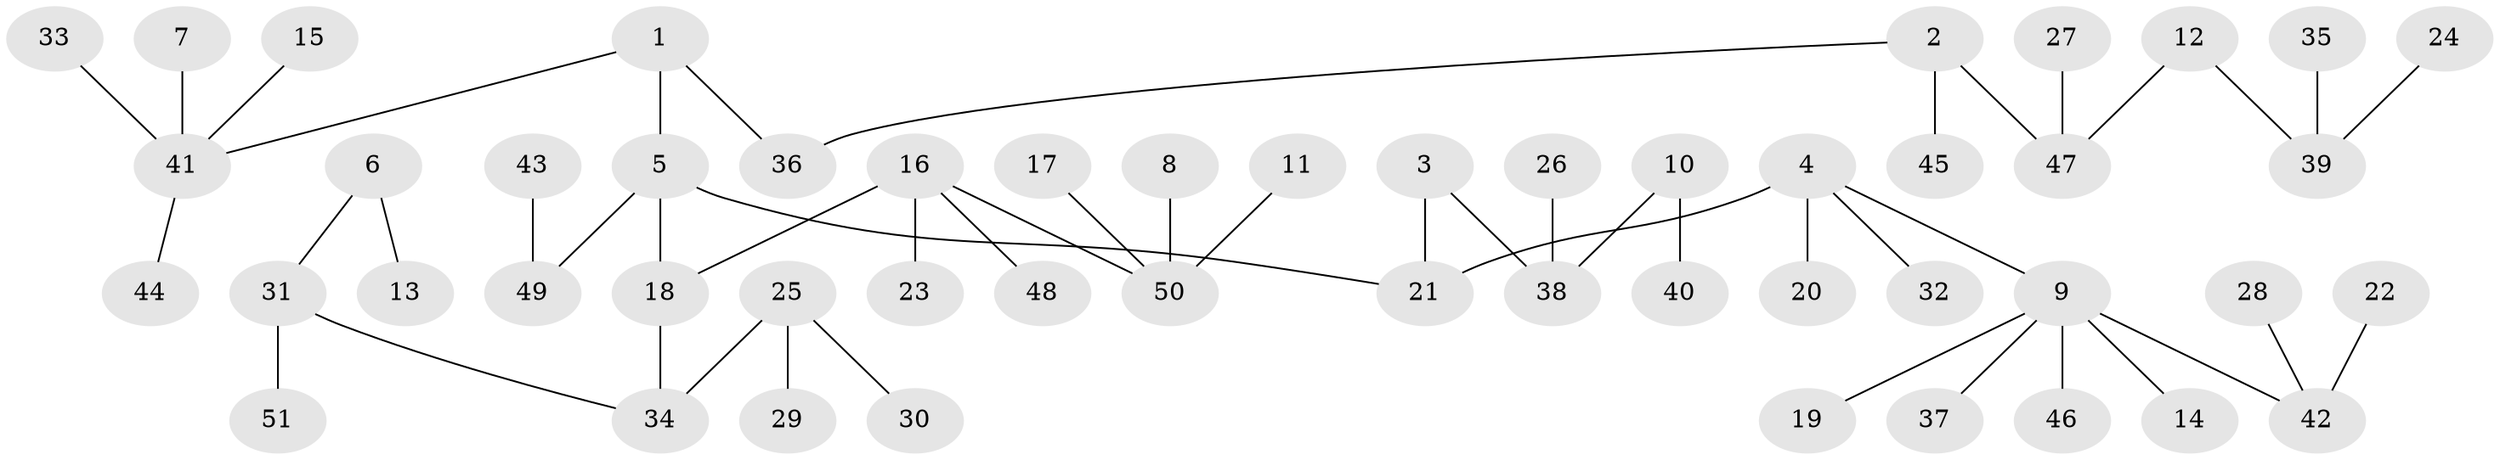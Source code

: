 // original degree distribution, {5: 0.0784313725490196, 3: 0.09803921568627451, 4: 0.0392156862745098, 2: 0.19607843137254902, 1: 0.5588235294117647, 6: 0.0196078431372549, 7: 0.00980392156862745}
// Generated by graph-tools (version 1.1) at 2025/37/03/04/25 23:37:23]
// undirected, 51 vertices, 50 edges
graph export_dot {
  node [color=gray90,style=filled];
  1;
  2;
  3;
  4;
  5;
  6;
  7;
  8;
  9;
  10;
  11;
  12;
  13;
  14;
  15;
  16;
  17;
  18;
  19;
  20;
  21;
  22;
  23;
  24;
  25;
  26;
  27;
  28;
  29;
  30;
  31;
  32;
  33;
  34;
  35;
  36;
  37;
  38;
  39;
  40;
  41;
  42;
  43;
  44;
  45;
  46;
  47;
  48;
  49;
  50;
  51;
  1 -- 5 [weight=1.0];
  1 -- 36 [weight=1.0];
  1 -- 41 [weight=1.0];
  2 -- 36 [weight=1.0];
  2 -- 45 [weight=1.0];
  2 -- 47 [weight=1.0];
  3 -- 21 [weight=1.0];
  3 -- 38 [weight=1.0];
  4 -- 9 [weight=1.0];
  4 -- 20 [weight=1.0];
  4 -- 21 [weight=1.0];
  4 -- 32 [weight=1.0];
  5 -- 18 [weight=1.0];
  5 -- 21 [weight=1.0];
  5 -- 49 [weight=1.0];
  6 -- 13 [weight=1.0];
  6 -- 31 [weight=1.0];
  7 -- 41 [weight=1.0];
  8 -- 50 [weight=1.0];
  9 -- 14 [weight=1.0];
  9 -- 19 [weight=1.0];
  9 -- 37 [weight=1.0];
  9 -- 42 [weight=1.0];
  9 -- 46 [weight=1.0];
  10 -- 38 [weight=1.0];
  10 -- 40 [weight=1.0];
  11 -- 50 [weight=1.0];
  12 -- 39 [weight=1.0];
  12 -- 47 [weight=1.0];
  15 -- 41 [weight=1.0];
  16 -- 18 [weight=1.0];
  16 -- 23 [weight=1.0];
  16 -- 48 [weight=1.0];
  16 -- 50 [weight=1.0];
  17 -- 50 [weight=1.0];
  18 -- 34 [weight=1.0];
  22 -- 42 [weight=1.0];
  24 -- 39 [weight=1.0];
  25 -- 29 [weight=1.0];
  25 -- 30 [weight=1.0];
  25 -- 34 [weight=1.0];
  26 -- 38 [weight=1.0];
  27 -- 47 [weight=1.0];
  28 -- 42 [weight=1.0];
  31 -- 34 [weight=1.0];
  31 -- 51 [weight=1.0];
  33 -- 41 [weight=1.0];
  35 -- 39 [weight=1.0];
  41 -- 44 [weight=1.0];
  43 -- 49 [weight=1.0];
}
